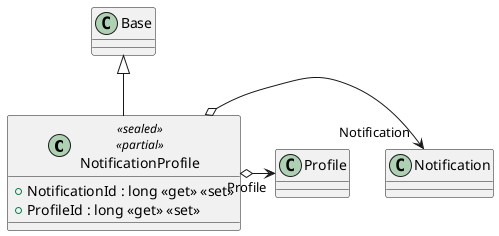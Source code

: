 @startuml
class NotificationProfile <<sealed>> <<partial>> {
    + NotificationId : long <<get>> <<set>>
    + ProfileId : long <<get>> <<set>>
}
Base <|-- NotificationProfile
NotificationProfile o-> "Notification" Notification
NotificationProfile o-> "Profile" Profile
@enduml
